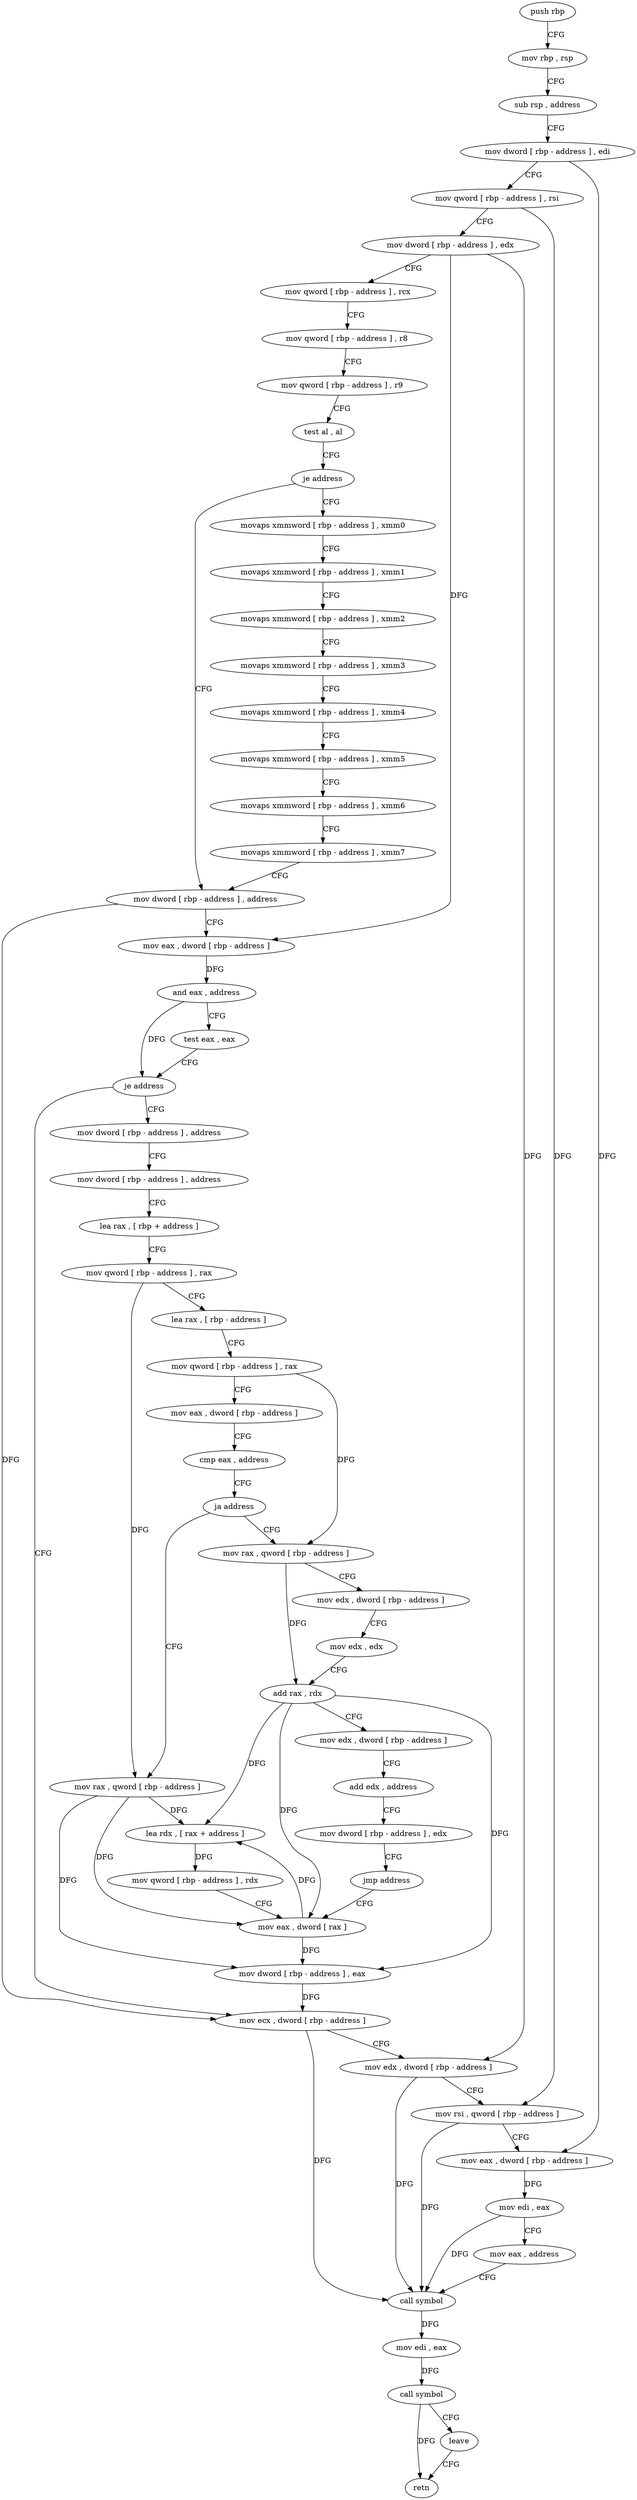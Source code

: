 digraph "func" {
"4325757" [label = "push rbp" ]
"4325758" [label = "mov rbp , rsp" ]
"4325761" [label = "sub rsp , address" ]
"4325768" [label = "mov dword [ rbp - address ] , edi" ]
"4325774" [label = "mov qword [ rbp - address ] , rsi" ]
"4325781" [label = "mov dword [ rbp - address ] , edx" ]
"4325787" [label = "mov qword [ rbp - address ] , rcx" ]
"4325794" [label = "mov qword [ rbp - address ] , r8" ]
"4325801" [label = "mov qword [ rbp - address ] , r9" ]
"4325808" [label = "test al , al" ]
"4325810" [label = "je address" ]
"4325844" [label = "mov dword [ rbp - address ] , address" ]
"4325812" [label = "movaps xmmword [ rbp - address ] , xmm0" ]
"4325854" [label = "mov eax , dword [ rbp - address ]" ]
"4325860" [label = "and eax , address" ]
"4325863" [label = "test eax , eax" ]
"4325865" [label = "je address" ]
"4325984" [label = "mov ecx , dword [ rbp - address ]" ]
"4325867" [label = "mov dword [ rbp - address ] , address" ]
"4325816" [label = "movaps xmmword [ rbp - address ] , xmm1" ]
"4325820" [label = "movaps xmmword [ rbp - address ] , xmm2" ]
"4325824" [label = "movaps xmmword [ rbp - address ] , xmm3" ]
"4325828" [label = "movaps xmmword [ rbp - address ] , xmm4" ]
"4325832" [label = "movaps xmmword [ rbp - address ] , xmm5" ]
"4325836" [label = "movaps xmmword [ rbp - address ] , xmm6" ]
"4325840" [label = "movaps xmmword [ rbp - address ] , xmm7" ]
"4325990" [label = "mov edx , dword [ rbp - address ]" ]
"4325996" [label = "mov rsi , qword [ rbp - address ]" ]
"4326003" [label = "mov eax , dword [ rbp - address ]" ]
"4326009" [label = "mov edi , eax" ]
"4326011" [label = "mov eax , address" ]
"4326016" [label = "call symbol" ]
"4326021" [label = "mov edi , eax" ]
"4326023" [label = "call symbol" ]
"4326028" [label = "leave" ]
"4326029" [label = "retn" ]
"4325877" [label = "mov dword [ rbp - address ] , address" ]
"4325887" [label = "lea rax , [ rbp + address ]" ]
"4325891" [label = "mov qword [ rbp - address ] , rax" ]
"4325898" [label = "lea rax , [ rbp - address ]" ]
"4325905" [label = "mov qword [ rbp - address ] , rax" ]
"4325912" [label = "mov eax , dword [ rbp - address ]" ]
"4325918" [label = "cmp eax , address" ]
"4325921" [label = "ja address" ]
"4325958" [label = "mov rax , qword [ rbp - address ]" ]
"4325923" [label = "mov rax , qword [ rbp - address ]" ]
"4325965" [label = "lea rdx , [ rax + address ]" ]
"4325969" [label = "mov qword [ rbp - address ] , rdx" ]
"4325976" [label = "mov eax , dword [ rax ]" ]
"4325930" [label = "mov edx , dword [ rbp - address ]" ]
"4325936" [label = "mov edx , edx" ]
"4325938" [label = "add rax , rdx" ]
"4325941" [label = "mov edx , dword [ rbp - address ]" ]
"4325947" [label = "add edx , address" ]
"4325950" [label = "mov dword [ rbp - address ] , edx" ]
"4325956" [label = "jmp address" ]
"4325978" [label = "mov dword [ rbp - address ] , eax" ]
"4325757" -> "4325758" [ label = "CFG" ]
"4325758" -> "4325761" [ label = "CFG" ]
"4325761" -> "4325768" [ label = "CFG" ]
"4325768" -> "4325774" [ label = "CFG" ]
"4325768" -> "4326003" [ label = "DFG" ]
"4325774" -> "4325781" [ label = "CFG" ]
"4325774" -> "4325996" [ label = "DFG" ]
"4325781" -> "4325787" [ label = "CFG" ]
"4325781" -> "4325854" [ label = "DFG" ]
"4325781" -> "4325990" [ label = "DFG" ]
"4325787" -> "4325794" [ label = "CFG" ]
"4325794" -> "4325801" [ label = "CFG" ]
"4325801" -> "4325808" [ label = "CFG" ]
"4325808" -> "4325810" [ label = "CFG" ]
"4325810" -> "4325844" [ label = "CFG" ]
"4325810" -> "4325812" [ label = "CFG" ]
"4325844" -> "4325854" [ label = "CFG" ]
"4325844" -> "4325984" [ label = "DFG" ]
"4325812" -> "4325816" [ label = "CFG" ]
"4325854" -> "4325860" [ label = "DFG" ]
"4325860" -> "4325863" [ label = "CFG" ]
"4325860" -> "4325865" [ label = "DFG" ]
"4325863" -> "4325865" [ label = "CFG" ]
"4325865" -> "4325984" [ label = "CFG" ]
"4325865" -> "4325867" [ label = "CFG" ]
"4325984" -> "4325990" [ label = "CFG" ]
"4325984" -> "4326016" [ label = "DFG" ]
"4325867" -> "4325877" [ label = "CFG" ]
"4325816" -> "4325820" [ label = "CFG" ]
"4325820" -> "4325824" [ label = "CFG" ]
"4325824" -> "4325828" [ label = "CFG" ]
"4325828" -> "4325832" [ label = "CFG" ]
"4325832" -> "4325836" [ label = "CFG" ]
"4325836" -> "4325840" [ label = "CFG" ]
"4325840" -> "4325844" [ label = "CFG" ]
"4325990" -> "4325996" [ label = "CFG" ]
"4325990" -> "4326016" [ label = "DFG" ]
"4325996" -> "4326003" [ label = "CFG" ]
"4325996" -> "4326016" [ label = "DFG" ]
"4326003" -> "4326009" [ label = "DFG" ]
"4326009" -> "4326011" [ label = "CFG" ]
"4326009" -> "4326016" [ label = "DFG" ]
"4326011" -> "4326016" [ label = "CFG" ]
"4326016" -> "4326021" [ label = "DFG" ]
"4326021" -> "4326023" [ label = "DFG" ]
"4326023" -> "4326028" [ label = "CFG" ]
"4326023" -> "4326029" [ label = "DFG" ]
"4326028" -> "4326029" [ label = "CFG" ]
"4325877" -> "4325887" [ label = "CFG" ]
"4325887" -> "4325891" [ label = "CFG" ]
"4325891" -> "4325898" [ label = "CFG" ]
"4325891" -> "4325958" [ label = "DFG" ]
"4325898" -> "4325905" [ label = "CFG" ]
"4325905" -> "4325912" [ label = "CFG" ]
"4325905" -> "4325923" [ label = "DFG" ]
"4325912" -> "4325918" [ label = "CFG" ]
"4325918" -> "4325921" [ label = "CFG" ]
"4325921" -> "4325958" [ label = "CFG" ]
"4325921" -> "4325923" [ label = "CFG" ]
"4325958" -> "4325965" [ label = "DFG" ]
"4325958" -> "4325976" [ label = "DFG" ]
"4325958" -> "4325978" [ label = "DFG" ]
"4325923" -> "4325930" [ label = "CFG" ]
"4325923" -> "4325938" [ label = "DFG" ]
"4325965" -> "4325969" [ label = "DFG" ]
"4325969" -> "4325976" [ label = "CFG" ]
"4325976" -> "4325978" [ label = "DFG" ]
"4325976" -> "4325965" [ label = "DFG" ]
"4325930" -> "4325936" [ label = "CFG" ]
"4325936" -> "4325938" [ label = "CFG" ]
"4325938" -> "4325941" [ label = "CFG" ]
"4325938" -> "4325965" [ label = "DFG" ]
"4325938" -> "4325976" [ label = "DFG" ]
"4325938" -> "4325978" [ label = "DFG" ]
"4325941" -> "4325947" [ label = "CFG" ]
"4325947" -> "4325950" [ label = "CFG" ]
"4325950" -> "4325956" [ label = "CFG" ]
"4325956" -> "4325976" [ label = "CFG" ]
"4325978" -> "4325984" [ label = "DFG" ]
}
